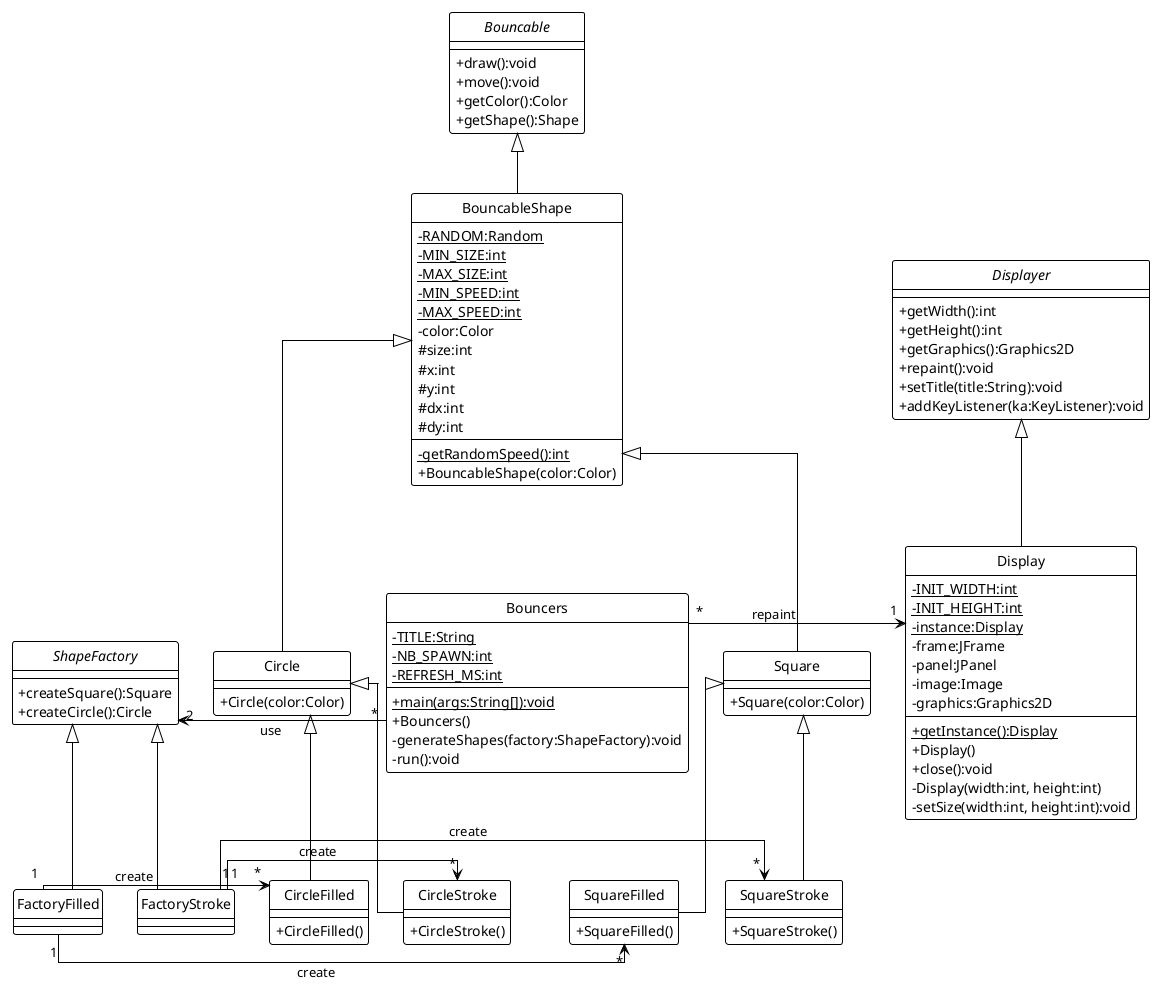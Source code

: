 @startuml
'https://plantuml.com/class-diagram'
skinparam classAttributeIconSize 0
hide circle

!theme plain
top to bottom direction
skinparam linetype ortho

interface Displayer{
+getWidth():int
+getHeight():int
+getGraphics():Graphics2D
+repaint():void
+setTitle(title:String):void
+addKeyListener(ka:KeyListener):void
}

class Display{
-{static} INIT_WIDTH:int
-{static} INIT_HEIGHT:int
-{static} instance:Display
-frame:JFrame
-panel:JPanel
-image:Image
-graphics:Graphics2D
+{static} getInstance():Display
+Display()
+close():void
-Display(width:int, height:int)
-setSize(width:int, height:int):void
}

class Bouncers{
-{static} TITLE:String
-{static} NB_SPAWN:int
-{static} REFRESH_MS:int
+{static} main(args:String[]):void
+Bouncers()
-generateShapes(factory:ShapeFactory):void
-run():void
}

interface Bouncable{
+draw():void
+move():void
+getColor():Color
+getShape():Shape
}

class BouncableShape{
-{static} RANDOM:Random
-{static} MIN_SIZE:int
-{static} MAX_SIZE:int
-{static} MIN_SPEED:int
-{static} MAX_SPEED:int
-color:Color
#size:int
#x:int
#y:int
#dx:int
#dy:int
-{static} getRandomSpeed():int
+BouncableShape(color:Color)
}

class Square{
+Square(color:Color)
}

class Circle{
+Circle(color:Color)
}

class CircleFilled{
+CircleFilled()
}

class SquareFilled{
+SquareFilled()
}

class CircleStroke{
+CircleStroke()
}

class SquareStroke{
+SquareStroke()
}

interface ShapeFactory {
+createSquare():Square
+createCircle():Circle
}

class FactoryFilled {
}

class FactoryStroke {
}

Display -up-|> Displayer

BouncableShape -up-|> Bouncable

Square -up-|> BouncableShape
Circle -up-|> BouncableShape

CircleFilled -up-|> Circle
CircleStroke -up-|> Circle

SquareFilled -up-|> Square
SquareStroke -up-|> Square

FactoryFilled -up-|> ShapeFactory
FactoryStroke -up-|> ShapeFactory

Bouncers "*" -> "1" Display : repaint
Bouncers "*" -> "2" ShapeFactory : use
FactoryFilled "1" -> "*" CircleFilled : create
FactoryFilled "1" -> "*" SquareFilled : create
FactoryStroke "1" -> "*" CircleStroke : create
FactoryStroke "1" -> "*" SquareStroke : create

@enduml